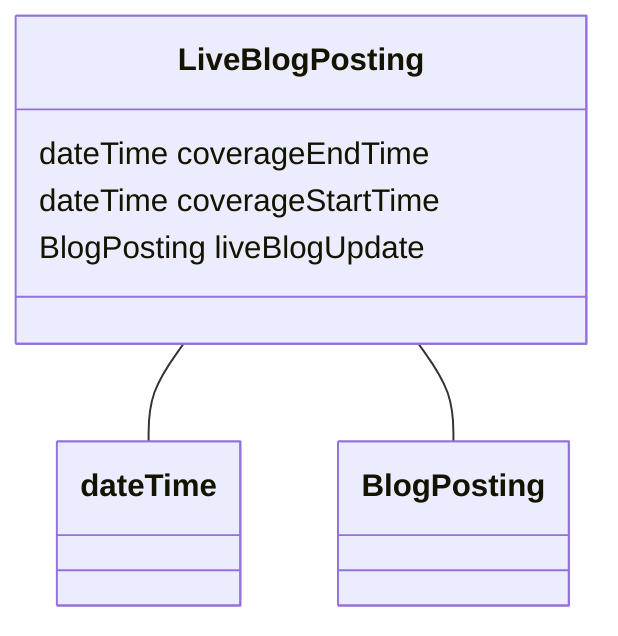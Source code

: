 classDiagram
  LiveBlogPosting -- dateTime
  LiveBlogPosting -- BlogPosting


class LiveBlogPosting {

  dateTime coverageEndTime
  dateTime coverageStartTime
  BlogPosting liveBlogUpdate

 }